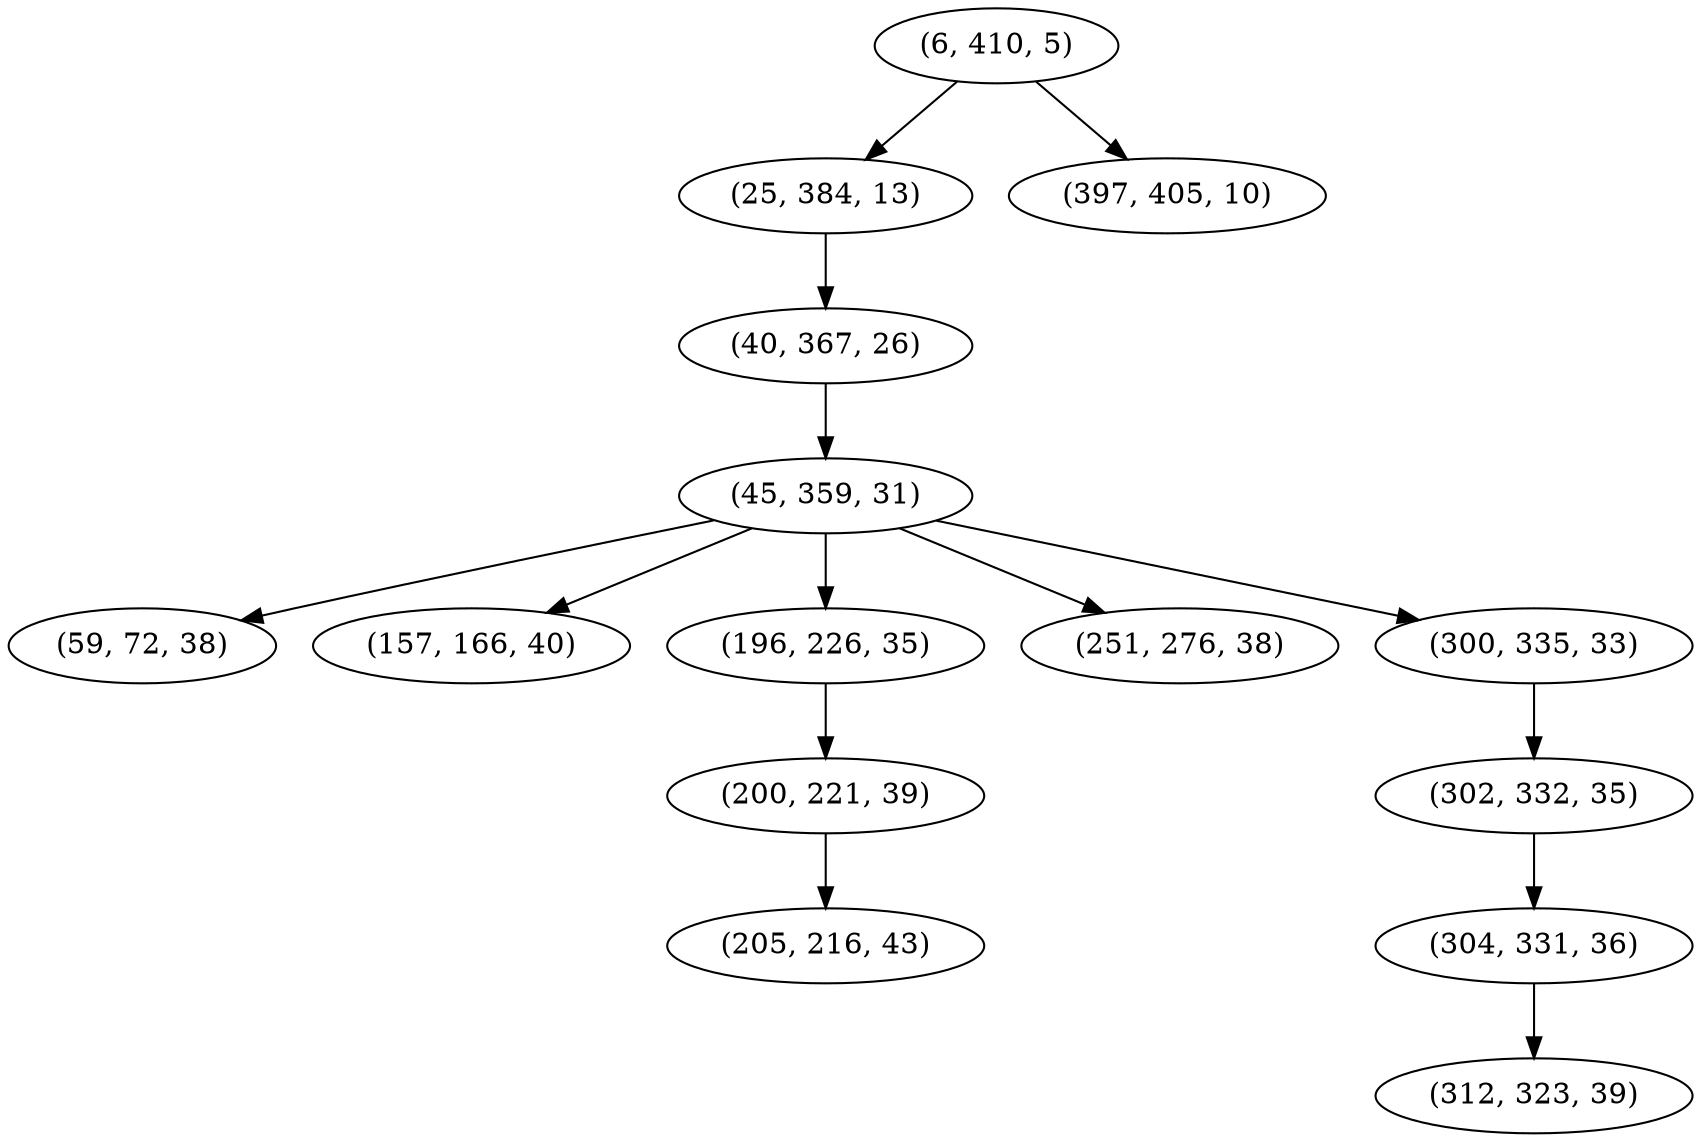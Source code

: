digraph tree {
    "(6, 410, 5)";
    "(25, 384, 13)";
    "(40, 367, 26)";
    "(45, 359, 31)";
    "(59, 72, 38)";
    "(157, 166, 40)";
    "(196, 226, 35)";
    "(200, 221, 39)";
    "(205, 216, 43)";
    "(251, 276, 38)";
    "(300, 335, 33)";
    "(302, 332, 35)";
    "(304, 331, 36)";
    "(312, 323, 39)";
    "(397, 405, 10)";
    "(6, 410, 5)" -> "(25, 384, 13)";
    "(6, 410, 5)" -> "(397, 405, 10)";
    "(25, 384, 13)" -> "(40, 367, 26)";
    "(40, 367, 26)" -> "(45, 359, 31)";
    "(45, 359, 31)" -> "(59, 72, 38)";
    "(45, 359, 31)" -> "(157, 166, 40)";
    "(45, 359, 31)" -> "(196, 226, 35)";
    "(45, 359, 31)" -> "(251, 276, 38)";
    "(45, 359, 31)" -> "(300, 335, 33)";
    "(196, 226, 35)" -> "(200, 221, 39)";
    "(200, 221, 39)" -> "(205, 216, 43)";
    "(300, 335, 33)" -> "(302, 332, 35)";
    "(302, 332, 35)" -> "(304, 331, 36)";
    "(304, 331, 36)" -> "(312, 323, 39)";
}
